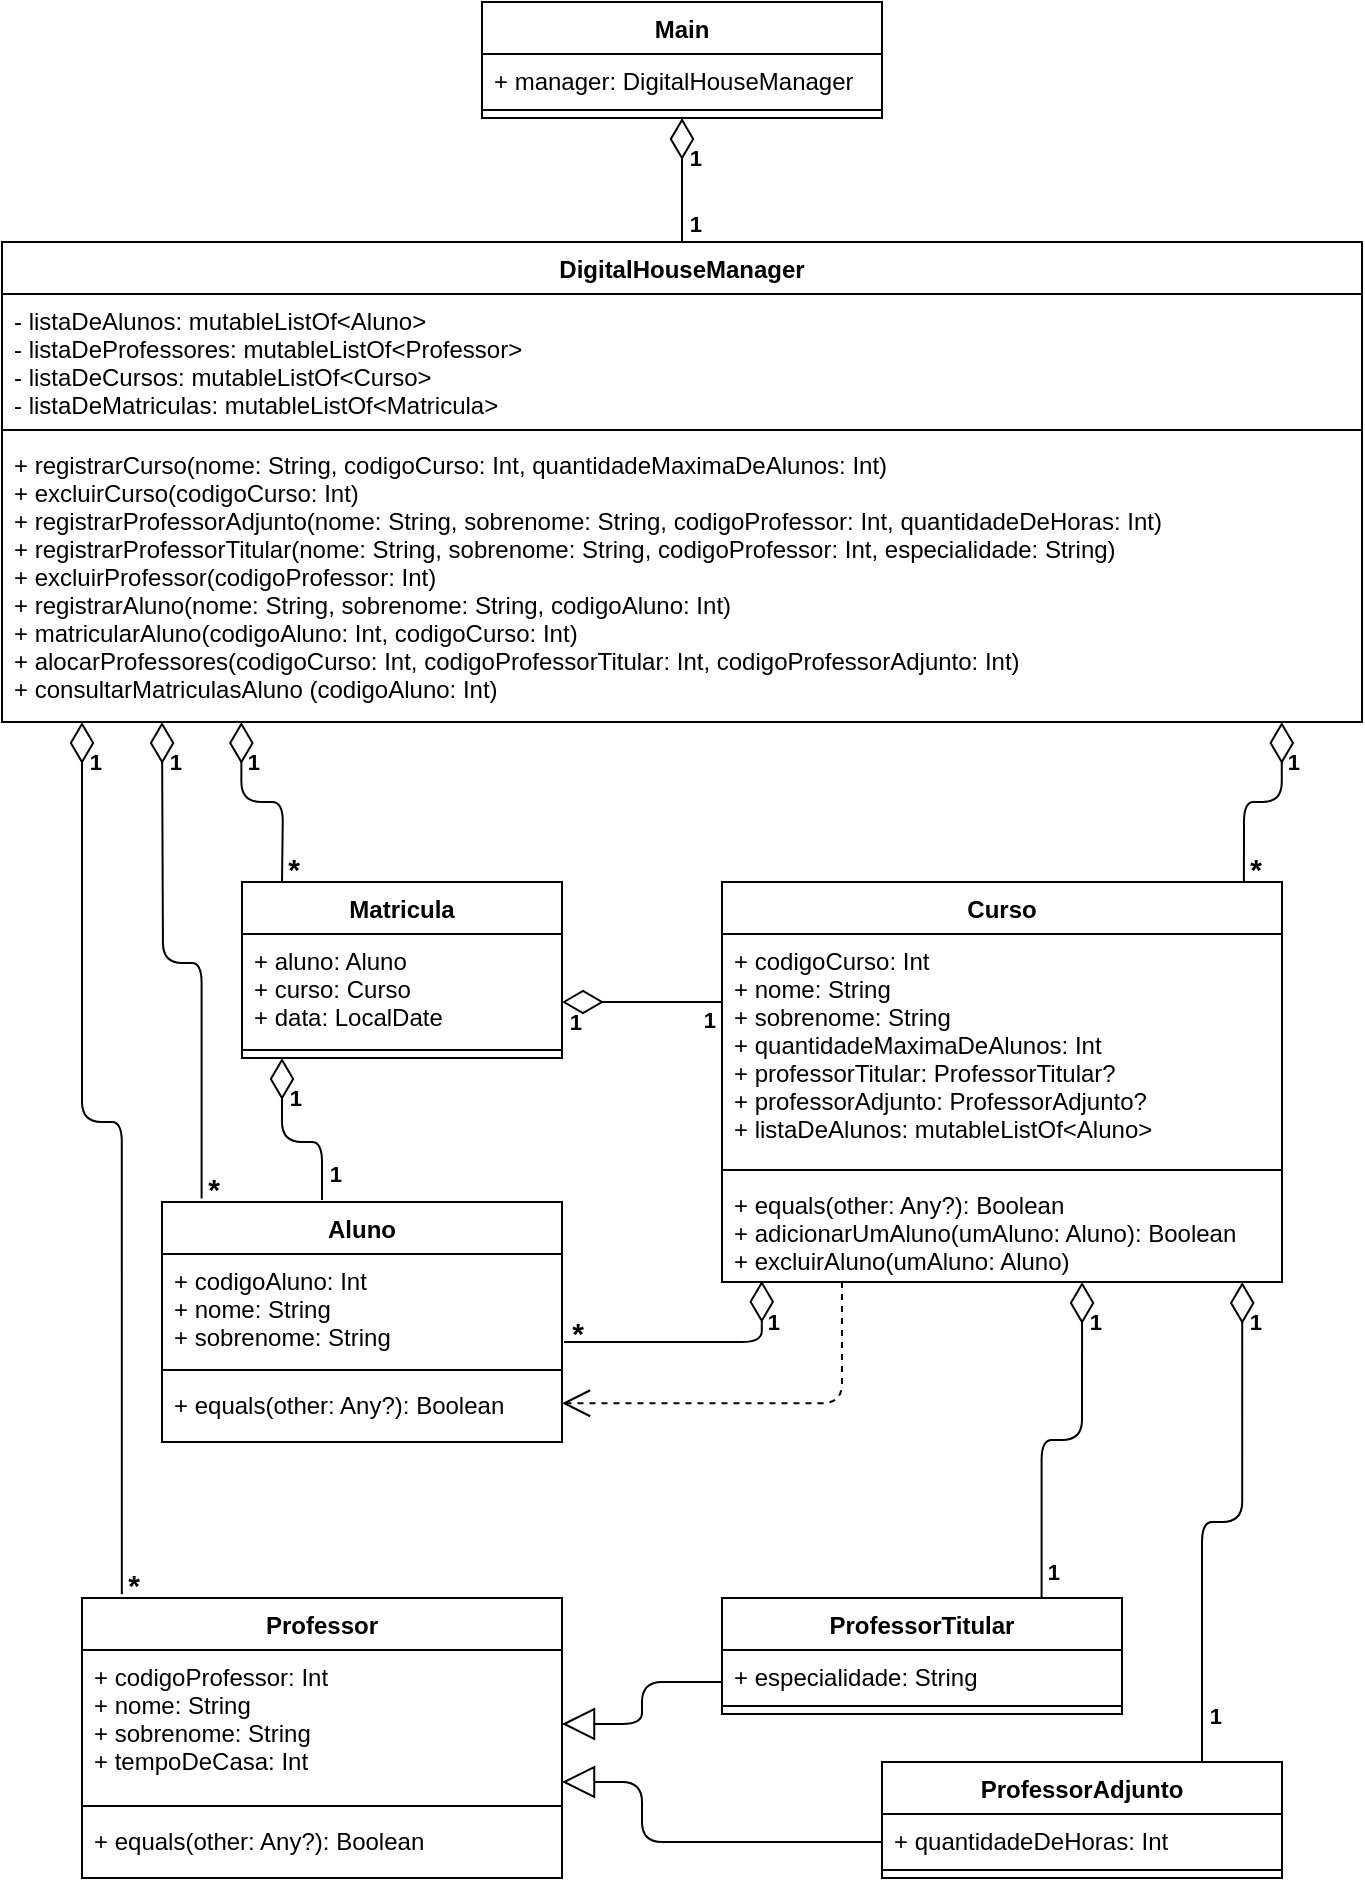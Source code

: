 <mxfile version="13.7.6" type="device"><diagram id="QE2A5II-5FjAVAQS9GFk" name="Page-1"><mxGraphModel dx="981" dy="526" grid="1" gridSize="10" guides="1" tooltips="1" connect="1" arrows="1" fold="1" page="1" pageScale="1" pageWidth="827" pageHeight="1169" math="0" shadow="0"><root><mxCell id="0"/><mxCell id="1" parent="0"/><mxCell id="Hq9PFQsEVFHXF7t-UPyD-38" value="" style="endArrow=none;html=1;endSize=12;startArrow=diamondThin;startSize=18;startFill=0;edgeStyle=orthogonalEdgeStyle;entryX=0.083;entryY=-0.013;entryDx=0;entryDy=0;labelPosition=left;verticalLabelPosition=middle;align=center;verticalAlign=middle;endFill=0;entryPerimeter=0;" edge="1" parent="1" target="Hq9PFQsEVFHXF7t-UPyD-9"><mxGeometry relative="1" as="geometry"><mxPoint x="120" y="440" as="sourcePoint"/><mxPoint x="580" y="620" as="targetPoint"/><Array as="points"><mxPoint x="120" y="640"/><mxPoint x="140" y="640"/></Array></mxGeometry></mxCell><mxCell id="Hq9PFQsEVFHXF7t-UPyD-39" value="1" style="edgeLabel;resizable=0;html=1;align=right;verticalAlign=middle;labelPosition=left;verticalLabelPosition=middle;fontStyle=1;labelBackgroundColor=none;" connectable="0" vertex="1" parent="Hq9PFQsEVFHXF7t-UPyD-38"><mxGeometry x="-1" relative="1" as="geometry"><mxPoint x="10" y="20" as="offset"/></mxGeometry></mxCell><mxCell id="Hq9PFQsEVFHXF7t-UPyD-40" value="*" style="edgeLabel;resizable=0;html=1;align=right;verticalAlign=top;fontStyle=1;fontSize=15;labelBackgroundColor=none;" connectable="0" vertex="1" parent="Hq9PFQsEVFHXF7t-UPyD-38"><mxGeometry x="1" relative="1" as="geometry"><mxPoint x="10" y="-19.93" as="offset"/></mxGeometry></mxCell><mxCell id="Hq9PFQsEVFHXF7t-UPyD-41" value="" style="endArrow=none;html=1;endSize=12;startArrow=diamondThin;startSize=18;startFill=0;edgeStyle=orthogonalEdgeStyle;labelPosition=left;verticalLabelPosition=middle;align=center;verticalAlign=middle;endFill=0;entryX=0.099;entryY=-0.015;entryDx=0;entryDy=0;entryPerimeter=0;" edge="1" parent="1" target="Hq9PFQsEVFHXF7t-UPyD-5"><mxGeometry relative="1" as="geometry"><mxPoint x="160" y="440" as="sourcePoint"/><mxPoint x="180" y="660" as="targetPoint"/></mxGeometry></mxCell><mxCell id="Hq9PFQsEVFHXF7t-UPyD-42" value="1" style="edgeLabel;resizable=0;html=1;align=right;verticalAlign=middle;labelPosition=left;verticalLabelPosition=middle;fontStyle=1;labelBackgroundColor=none;" connectable="0" vertex="1" parent="Hq9PFQsEVFHXF7t-UPyD-41"><mxGeometry x="-1" relative="1" as="geometry"><mxPoint x="10" y="20" as="offset"/></mxGeometry></mxCell><mxCell id="Hq9PFQsEVFHXF7t-UPyD-43" value="*" style="edgeLabel;resizable=0;html=1;align=right;verticalAlign=top;fontStyle=1;fontSize=15;labelBackgroundColor=none;" connectable="0" vertex="1" parent="Hq9PFQsEVFHXF7t-UPyD-41"><mxGeometry x="1" relative="1" as="geometry"><mxPoint x="10" y="-19.93" as="offset"/></mxGeometry></mxCell><mxCell id="Hq9PFQsEVFHXF7t-UPyD-44" value="" style="endArrow=none;html=1;endSize=12;startArrow=diamondThin;startSize=18;startFill=0;edgeStyle=orthogonalEdgeStyle;labelPosition=left;verticalLabelPosition=middle;align=center;verticalAlign=middle;endFill=0;exitX=0.176;exitY=1;exitDx=0;exitDy=0;exitPerimeter=0;" edge="1" parent="1" source="Hq9PFQsEVFHXF7t-UPyD-28"><mxGeometry relative="1" as="geometry"><mxPoint x="200" y="460" as="sourcePoint"/><mxPoint x="220" y="520" as="targetPoint"/></mxGeometry></mxCell><mxCell id="Hq9PFQsEVFHXF7t-UPyD-45" value="1" style="edgeLabel;resizable=0;html=1;align=right;verticalAlign=middle;labelPosition=left;verticalLabelPosition=middle;fontStyle=1;labelBackgroundColor=none;" connectable="0" vertex="1" parent="Hq9PFQsEVFHXF7t-UPyD-44"><mxGeometry x="-1" relative="1" as="geometry"><mxPoint x="10" y="20" as="offset"/></mxGeometry></mxCell><mxCell id="Hq9PFQsEVFHXF7t-UPyD-46" value="*" style="edgeLabel;resizable=0;html=1;align=right;verticalAlign=top;fontStyle=1;fontSize=15;labelBackgroundColor=none;" connectable="0" vertex="1" parent="Hq9PFQsEVFHXF7t-UPyD-44"><mxGeometry x="1" relative="1" as="geometry"><mxPoint x="10" y="-21.93" as="offset"/></mxGeometry></mxCell><mxCell id="Hq9PFQsEVFHXF7t-UPyD-50" value="" style="endArrow=none;html=1;endSize=12;startArrow=diamondThin;startSize=18;startFill=0;edgeStyle=orthogonalEdgeStyle;entryX=0.932;entryY=0;entryDx=0;entryDy=0;labelPosition=left;verticalLabelPosition=middle;align=center;verticalAlign=middle;endFill=0;entryPerimeter=0;exitX=0.941;exitY=1;exitDx=0;exitDy=0;exitPerimeter=0;" edge="1" parent="1" source="Hq9PFQsEVFHXF7t-UPyD-28" target="Hq9PFQsEVFHXF7t-UPyD-1"><mxGeometry relative="1" as="geometry"><mxPoint x="680.08" y="460" as="sourcePoint"/><mxPoint x="720" y="906.18" as="targetPoint"/></mxGeometry></mxCell><mxCell id="Hq9PFQsEVFHXF7t-UPyD-51" value="1" style="edgeLabel;resizable=0;html=1;align=right;verticalAlign=middle;labelPosition=left;verticalLabelPosition=middle;fontStyle=1;labelBackgroundColor=none;" connectable="0" vertex="1" parent="Hq9PFQsEVFHXF7t-UPyD-50"><mxGeometry x="-1" relative="1" as="geometry"><mxPoint x="10" y="20" as="offset"/></mxGeometry></mxCell><mxCell id="Hq9PFQsEVFHXF7t-UPyD-52" value="*" style="edgeLabel;resizable=0;html=1;align=right;verticalAlign=top;fontStyle=1;fontSize=15;labelBackgroundColor=none;" connectable="0" vertex="1" parent="Hq9PFQsEVFHXF7t-UPyD-50"><mxGeometry x="1" relative="1" as="geometry"><mxPoint x="10" y="-21.93" as="offset"/></mxGeometry></mxCell><mxCell id="Hq9PFQsEVFHXF7t-UPyD-56" style="edgeStyle=orthogonalEdgeStyle;orthogonalLoop=1;jettySize=auto;html=1;entryX=1;entryY=0.5;entryDx=0;entryDy=0;startArrow=none;startFill=0;startSize=20;sourcePerimeterSpacing=0;endArrow=block;endFill=0;endSize=14;fontSize=20;align=center;rounded=1;" edge="1" parent="1" source="Hq9PFQsEVFHXF7t-UPyD-19" target="Hq9PFQsEVFHXF7t-UPyD-10"><mxGeometry relative="1" as="geometry"><Array as="points"><mxPoint x="400" y="920"/><mxPoint x="400" y="941"/></Array></mxGeometry></mxCell><mxCell id="Hq9PFQsEVFHXF7t-UPyD-57" style="edgeStyle=orthogonalEdgeStyle;orthogonalLoop=1;jettySize=auto;html=1;startArrow=none;startFill=0;startSize=20;sourcePerimeterSpacing=0;endArrow=block;endFill=0;endSize=14;fontSize=20;align=center;rounded=1;" edge="1" parent="1"><mxGeometry relative="1" as="geometry"><mxPoint x="520" y="1000" as="sourcePoint"/><mxPoint x="360" y="970" as="targetPoint"/><Array as="points"><mxPoint x="400" y="1000"/><mxPoint x="400" y="970"/></Array></mxGeometry></mxCell><mxCell id="Hq9PFQsEVFHXF7t-UPyD-58" value="" style="endArrow=none;html=1;endSize=12;startArrow=diamondThin;startSize=18;startFill=0;edgeStyle=orthogonalEdgeStyle;entryX=0.8;entryY=0;entryDx=0;entryDy=0;labelPosition=left;verticalLabelPosition=middle;align=center;verticalAlign=middle;endFill=0;entryPerimeter=0;exitX=0.929;exitY=1;exitDx=0;exitDy=0;exitPerimeter=0;" edge="1" parent="1" source="Hq9PFQsEVFHXF7t-UPyD-4" target="Hq9PFQsEVFHXF7t-UPyD-13"><mxGeometry relative="1" as="geometry"><mxPoint x="680" y="720" as="sourcePoint"/><mxPoint x="710.96" y="850.0" as="targetPoint"/><Array as="points"><mxPoint x="700" y="840"/><mxPoint x="680" y="840"/></Array></mxGeometry></mxCell><mxCell id="Hq9PFQsEVFHXF7t-UPyD-59" value="1" style="edgeLabel;resizable=0;html=1;align=right;verticalAlign=middle;labelPosition=left;verticalLabelPosition=middle;fontStyle=1;labelBackgroundColor=none;" connectable="0" vertex="1" parent="Hq9PFQsEVFHXF7t-UPyD-58"><mxGeometry x="-1" relative="1" as="geometry"><mxPoint x="10" y="20" as="offset"/></mxGeometry></mxCell><mxCell id="Hq9PFQsEVFHXF7t-UPyD-60" value="&lt;font style=&quot;font-size: 11px&quot;&gt;1&lt;/font&gt;" style="edgeLabel;resizable=0;html=1;align=right;verticalAlign=top;fontStyle=1;fontSize=13;" connectable="0" vertex="1" parent="Hq9PFQsEVFHXF7t-UPyD-58"><mxGeometry x="1" relative="1" as="geometry"><mxPoint x="10" y="-37.93" as="offset"/></mxGeometry></mxCell><mxCell id="Hq9PFQsEVFHXF7t-UPyD-61" value="" style="endArrow=none;html=1;endSize=12;startArrow=diamondThin;startSize=18;startFill=0;edgeStyle=orthogonalEdgeStyle;labelPosition=left;verticalLabelPosition=middle;align=center;verticalAlign=middle;endFill=0;entryX=0.799;entryY=0.004;entryDx=0;entryDy=0;entryPerimeter=0;exitX=0.643;exitY=1;exitDx=0;exitDy=0;exitPerimeter=0;" edge="1" parent="1" source="Hq9PFQsEVFHXF7t-UPyD-4" target="Hq9PFQsEVFHXF7t-UPyD-18"><mxGeometry relative="1" as="geometry"><mxPoint x="620" y="730" as="sourcePoint"/><mxPoint x="600" y="870" as="targetPoint"/><Array as="points"/></mxGeometry></mxCell><mxCell id="Hq9PFQsEVFHXF7t-UPyD-62" value="1" style="edgeLabel;resizable=0;html=1;align=right;verticalAlign=middle;labelPosition=left;verticalLabelPosition=middle;fontStyle=1;labelBackgroundColor=none;" connectable="0" vertex="1" parent="Hq9PFQsEVFHXF7t-UPyD-61"><mxGeometry x="-1" relative="1" as="geometry"><mxPoint x="10" y="20" as="offset"/></mxGeometry></mxCell><mxCell id="Hq9PFQsEVFHXF7t-UPyD-63" value="&lt;font style=&quot;font-size: 11px&quot;&gt;1&lt;/font&gt;" style="edgeLabel;resizable=0;html=1;align=right;verticalAlign=top;fontStyle=1;fontSize=13;" connectable="0" vertex="1" parent="Hq9PFQsEVFHXF7t-UPyD-61"><mxGeometry x="1" relative="1" as="geometry"><mxPoint x="10" y="-27.93" as="offset"/></mxGeometry></mxCell><mxCell id="Hq9PFQsEVFHXF7t-UPyD-64" value="" style="endArrow=none;html=1;endSize=12;startArrow=diamondThin;startSize=18;startFill=0;edgeStyle=orthogonalEdgeStyle;labelPosition=left;verticalLabelPosition=middle;align=center;verticalAlign=middle;endFill=0;exitX=0.133;exitY=1;exitDx=0;exitDy=0;exitPerimeter=0;" edge="1" parent="1"><mxGeometry relative="1" as="geometry"><mxPoint x="220.0" y="608" as="sourcePoint"/><mxPoint x="240" y="679" as="targetPoint"/><Array as="points"><mxPoint x="220" y="650"/><mxPoint x="240" y="650"/><mxPoint x="240" y="679"/></Array></mxGeometry></mxCell><mxCell id="Hq9PFQsEVFHXF7t-UPyD-65" value="1" style="edgeLabel;resizable=0;html=1;align=right;verticalAlign=middle;labelPosition=left;verticalLabelPosition=middle;fontStyle=1;labelBackgroundColor=none;" connectable="0" vertex="1" parent="Hq9PFQsEVFHXF7t-UPyD-64"><mxGeometry x="-1" relative="1" as="geometry"><mxPoint x="10" y="20" as="offset"/></mxGeometry></mxCell><mxCell id="Hq9PFQsEVFHXF7t-UPyD-66" value="&lt;font style=&quot;font-size: 11px&quot;&gt;1&lt;/font&gt;" style="edgeLabel;resizable=0;html=1;align=right;verticalAlign=top;fontStyle=1;fontSize=13;" connectable="0" vertex="1" parent="Hq9PFQsEVFHXF7t-UPyD-64"><mxGeometry x="1" relative="1" as="geometry"><mxPoint x="10" y="-27.93" as="offset"/></mxGeometry></mxCell><mxCell id="Hq9PFQsEVFHXF7t-UPyD-67" value="" style="endArrow=none;html=1;endSize=12;startArrow=diamondThin;startSize=18;startFill=0;edgeStyle=orthogonalEdgeStyle;labelPosition=left;verticalLabelPosition=middle;align=center;verticalAlign=middle;endFill=0;exitX=0.071;exitY=0.988;exitDx=0;exitDy=0;exitPerimeter=0;" edge="1" parent="1" source="Hq9PFQsEVFHXF7t-UPyD-4"><mxGeometry relative="1" as="geometry"><mxPoint x="499.83" y="750" as="sourcePoint"/><mxPoint x="361" y="750" as="targetPoint"/><Array as="points"><mxPoint x="460" y="750"/></Array></mxGeometry></mxCell><mxCell id="Hq9PFQsEVFHXF7t-UPyD-68" value="1" style="edgeLabel;resizable=0;html=1;align=right;verticalAlign=middle;labelPosition=left;verticalLabelPosition=middle;fontStyle=1;labelBackgroundColor=none;" connectable="0" vertex="1" parent="Hq9PFQsEVFHXF7t-UPyD-67"><mxGeometry x="-1" relative="1" as="geometry"><mxPoint x="10" y="20" as="offset"/></mxGeometry></mxCell><mxCell id="Hq9PFQsEVFHXF7t-UPyD-69" value="*" style="edgeLabel;resizable=0;html=1;align=right;verticalAlign=top;fontStyle=1;fontSize=15;labelBackgroundColor=none;" connectable="0" vertex="1" parent="Hq9PFQsEVFHXF7t-UPyD-67"><mxGeometry x="1" relative="1" as="geometry"><mxPoint x="10" y="-19.93" as="offset"/></mxGeometry></mxCell><mxCell id="Hq9PFQsEVFHXF7t-UPyD-70" value="" style="endArrow=open;html=1;endSize=12;startArrow=none;startSize=14;startFill=0;edgeStyle=orthogonalEdgeStyle;labelPosition=left;verticalLabelPosition=middle;align=center;verticalAlign=middle;endFill=0;dashed=1;" edge="1" parent="1"><mxGeometry relative="1" as="geometry"><mxPoint x="500" y="720" as="sourcePoint"/><mxPoint x="360" y="780.62" as="targetPoint"/><Array as="points"><mxPoint x="500" y="781"/></Array></mxGeometry></mxCell><mxCell id="Hq9PFQsEVFHXF7t-UPyD-73" value="Main" style="swimlane;fontStyle=1;align=center;verticalAlign=top;childLayout=stackLayout;horizontal=1;startSize=26;horizontalStack=0;resizeParent=1;resizeParentMax=0;resizeLast=0;collapsible=1;marginBottom=0;" vertex="1" parent="1"><mxGeometry x="320" y="80" width="200" height="58" as="geometry"/></mxCell><mxCell id="Hq9PFQsEVFHXF7t-UPyD-74" value="+ manager: DigitalHouseManager" style="text;strokeColor=none;fillColor=none;align=left;verticalAlign=top;spacingLeft=4;spacingRight=4;overflow=hidden;rotatable=0;points=[[0,0.5],[1,0.5]];portConstraint=eastwest;" vertex="1" parent="Hq9PFQsEVFHXF7t-UPyD-73"><mxGeometry y="26" width="200" height="24" as="geometry"/></mxCell><mxCell id="Hq9PFQsEVFHXF7t-UPyD-75" value="" style="line;strokeWidth=1;fillColor=none;align=left;verticalAlign=middle;spacingTop=-1;spacingLeft=3;spacingRight=3;rotatable=0;labelPosition=right;points=[];portConstraint=eastwest;" vertex="1" parent="Hq9PFQsEVFHXF7t-UPyD-73"><mxGeometry y="50" width="200" height="8" as="geometry"/></mxCell><mxCell id="Hq9PFQsEVFHXF7t-UPyD-21" value="Matricula" style="swimlane;fontStyle=1;align=center;verticalAlign=top;childLayout=stackLayout;horizontal=1;startSize=26;horizontalStack=0;resizeParent=1;resizeParentMax=0;resizeLast=0;collapsible=1;marginBottom=0;" vertex="1" parent="1"><mxGeometry x="200" y="520" width="160" height="88" as="geometry"/></mxCell><mxCell id="Hq9PFQsEVFHXF7t-UPyD-22" value="+ aluno: Aluno&#xA;+ curso: Curso&#xA;+ data: LocalDate&#xA;" style="text;strokeColor=none;fillColor=none;align=left;verticalAlign=top;spacingLeft=4;spacingRight=4;overflow=hidden;rotatable=0;points=[[0,0.5],[1,0.5]];portConstraint=eastwest;" vertex="1" parent="Hq9PFQsEVFHXF7t-UPyD-21"><mxGeometry y="26" width="160" height="54" as="geometry"/></mxCell><mxCell id="Hq9PFQsEVFHXF7t-UPyD-23" value="" style="line;strokeWidth=1;fillColor=none;align=left;verticalAlign=middle;spacingTop=-1;spacingLeft=3;spacingRight=3;rotatable=0;labelPosition=right;points=[];portConstraint=eastwest;" vertex="1" parent="Hq9PFQsEVFHXF7t-UPyD-21"><mxGeometry y="80" width="160" height="8" as="geometry"/></mxCell><mxCell id="Hq9PFQsEVFHXF7t-UPyD-25" value="DigitalHouseManager" style="swimlane;fontStyle=1;align=center;verticalAlign=top;childLayout=stackLayout;horizontal=1;startSize=26;horizontalStack=0;resizeParent=1;resizeParentMax=0;resizeLast=0;collapsible=1;marginBottom=0;" vertex="1" parent="1"><mxGeometry x="80" y="200" width="680" height="240" as="geometry"/></mxCell><mxCell id="Hq9PFQsEVFHXF7t-UPyD-26" value="- listaDeAlunos: mutableListOf&lt;Aluno&gt;&#xA;- listaDeProfessores: mutableListOf&lt;Professor&gt;&#xA;- listaDeCursos: mutableListOf&lt;Curso&gt;&#xA;- listaDeMatriculas: mutableListOf&lt;Matricula&gt;&#xA;" style="text;strokeColor=none;fillColor=none;align=left;verticalAlign=top;spacingLeft=4;spacingRight=4;overflow=hidden;rotatable=0;points=[[0,0.5],[1,0.5]];portConstraint=eastwest;" vertex="1" parent="Hq9PFQsEVFHXF7t-UPyD-25"><mxGeometry y="26" width="680" height="64" as="geometry"/></mxCell><mxCell id="Hq9PFQsEVFHXF7t-UPyD-27" value="" style="line;strokeWidth=1;fillColor=none;align=left;verticalAlign=middle;spacingTop=-1;spacingLeft=3;spacingRight=3;rotatable=0;labelPosition=right;points=[];portConstraint=eastwest;" vertex="1" parent="Hq9PFQsEVFHXF7t-UPyD-25"><mxGeometry y="90" width="680" height="8" as="geometry"/></mxCell><mxCell id="Hq9PFQsEVFHXF7t-UPyD-28" value="+ registrarCurso(nome: String, codigoCurso: Int, quantidadeMaximaDeAlunos: Int)&#xA;+ excluirCurso(codigoCurso: Int)&#xA;+ registrarProfessorAdjunto(nome: String, sobrenome: String, codigoProfessor: Int, quantidadeDeHoras: Int)&#xA;+ registrarProfessorTitular(nome: String, sobrenome: String, codigoProfessor: Int, especialidade: String)&#xA;+ excluirProfessor(codigoProfessor: Int)&#xA;+ registrarAluno(nome: String, sobrenome: String, codigoAluno: Int)&#xA;+ matricularAluno(codigoAluno: Int, codigoCurso: Int)&#xA;+ alocarProfessores(codigoCurso: Int, codigoProfessorTitular: Int, codigoProfessorAdjunto: Int)&#xA;+ consultarMatriculasAluno (codigoAluno: Int)&#xA;" style="text;strokeColor=none;fillColor=none;align=left;verticalAlign=top;spacingLeft=4;spacingRight=4;overflow=hidden;rotatable=0;points=[[0,0.5],[1,0.5]];portConstraint=eastwest;" vertex="1" parent="Hq9PFQsEVFHXF7t-UPyD-25"><mxGeometry y="98" width="680" height="142" as="geometry"/></mxCell><mxCell id="Hq9PFQsEVFHXF7t-UPyD-13" value="ProfessorAdjunto" style="swimlane;fontStyle=1;align=center;verticalAlign=top;childLayout=stackLayout;horizontal=1;startSize=26;horizontalStack=0;resizeParent=1;resizeParentMax=0;resizeLast=0;collapsible=1;marginBottom=0;" vertex="1" parent="1"><mxGeometry x="520" y="960" width="200" height="58" as="geometry"/></mxCell><mxCell id="Hq9PFQsEVFHXF7t-UPyD-14" value="+ quantidadeDeHoras: Int" style="text;strokeColor=none;fillColor=none;align=left;verticalAlign=top;spacingLeft=4;spacingRight=4;overflow=hidden;rotatable=0;points=[[0,0.5],[1,0.5]];portConstraint=eastwest;" vertex="1" parent="Hq9PFQsEVFHXF7t-UPyD-13"><mxGeometry y="26" width="200" height="24" as="geometry"/></mxCell><mxCell id="Hq9PFQsEVFHXF7t-UPyD-15" value="" style="line;strokeWidth=1;fillColor=none;align=left;verticalAlign=middle;spacingTop=-1;spacingLeft=3;spacingRight=3;rotatable=0;labelPosition=right;points=[];portConstraint=eastwest;" vertex="1" parent="Hq9PFQsEVFHXF7t-UPyD-13"><mxGeometry y="50" width="200" height="8" as="geometry"/></mxCell><mxCell id="Hq9PFQsEVFHXF7t-UPyD-18" value="ProfessorTitular" style="swimlane;fontStyle=1;align=center;verticalAlign=top;childLayout=stackLayout;horizontal=1;startSize=26;horizontalStack=0;resizeParent=1;resizeParentMax=0;resizeLast=0;collapsible=1;marginBottom=0;" vertex="1" parent="1"><mxGeometry x="440" y="878" width="200" height="58" as="geometry"/></mxCell><mxCell id="Hq9PFQsEVFHXF7t-UPyD-19" value="+ especialidade: String" style="text;strokeColor=none;fillColor=none;align=left;verticalAlign=top;spacingLeft=4;spacingRight=4;overflow=hidden;rotatable=0;points=[[0,0.5],[1,0.5]];portConstraint=eastwest;" vertex="1" parent="Hq9PFQsEVFHXF7t-UPyD-18"><mxGeometry y="26" width="200" height="24" as="geometry"/></mxCell><mxCell id="Hq9PFQsEVFHXF7t-UPyD-20" value="" style="line;strokeWidth=1;fillColor=none;align=left;verticalAlign=middle;spacingTop=-1;spacingLeft=3;spacingRight=3;rotatable=0;labelPosition=right;points=[];portConstraint=eastwest;" vertex="1" parent="Hq9PFQsEVFHXF7t-UPyD-18"><mxGeometry y="50" width="200" height="8" as="geometry"/></mxCell><mxCell id="Hq9PFQsEVFHXF7t-UPyD-1" value="Curso" style="swimlane;fontStyle=1;align=center;verticalAlign=top;childLayout=stackLayout;horizontal=1;startSize=26;horizontalStack=0;resizeParent=1;resizeParentMax=0;resizeLast=0;collapsible=1;marginBottom=0;" vertex="1" parent="1"><mxGeometry x="440" y="520" width="280" height="200" as="geometry"/></mxCell><mxCell id="Hq9PFQsEVFHXF7t-UPyD-2" value="+ codigoCurso: Int&#xA;+ nome: String&#xA;+ sobrenome: String&#xA;+ quantidadeMaximaDeAlunos: Int&#xA;+ professorTitular: ProfessorTitular?&#xA;+ professorAdjunto: ProfessorAdjunto?&#xA;+ listaDeAlunos: mutableListOf&lt;Aluno&gt;&#xA;" style="text;strokeColor=none;fillColor=none;align=left;verticalAlign=top;spacingLeft=4;spacingRight=4;overflow=hidden;rotatable=0;points=[[0,0.5],[1,0.5]];portConstraint=eastwest;" vertex="1" parent="Hq9PFQsEVFHXF7t-UPyD-1"><mxGeometry y="26" width="280" height="114" as="geometry"/></mxCell><mxCell id="Hq9PFQsEVFHXF7t-UPyD-3" value="" style="line;strokeWidth=1;fillColor=none;align=left;verticalAlign=middle;spacingTop=-1;spacingLeft=3;spacingRight=3;rotatable=0;labelPosition=right;points=[];portConstraint=eastwest;" vertex="1" parent="Hq9PFQsEVFHXF7t-UPyD-1"><mxGeometry y="140" width="280" height="8" as="geometry"/></mxCell><mxCell id="Hq9PFQsEVFHXF7t-UPyD-4" value="+ equals(other: Any?): Boolean&#xA;+ adicionarUmAluno(umAluno: Aluno): Boolean&#xA;+ excluirAluno(umAluno: Aluno)&#xA;" style="text;strokeColor=none;fillColor=none;align=left;verticalAlign=top;spacingLeft=4;spacingRight=4;overflow=hidden;rotatable=0;points=[[0,0.5],[1,0.5]];portConstraint=eastwest;" vertex="1" parent="Hq9PFQsEVFHXF7t-UPyD-1"><mxGeometry y="148" width="280" height="52" as="geometry"/></mxCell><mxCell id="Hq9PFQsEVFHXF7t-UPyD-9" value="Professor" style="swimlane;fontStyle=1;align=center;verticalAlign=top;childLayout=stackLayout;horizontal=1;startSize=26;horizontalStack=0;resizeParent=1;resizeParentMax=0;resizeLast=0;collapsible=1;marginBottom=0;" vertex="1" parent="1"><mxGeometry x="120" y="878" width="240" height="140" as="geometry"/></mxCell><mxCell id="Hq9PFQsEVFHXF7t-UPyD-10" value="+ codigoProfessor: Int&#xA;+ nome: String&#xA;+ sobrenome: String&#xA;+ tempoDeCasa: Int&#xA;" style="text;strokeColor=none;fillColor=none;align=left;verticalAlign=top;spacingLeft=4;spacingRight=4;overflow=hidden;rotatable=0;points=[[0,0.5],[1,0.5]];portConstraint=eastwest;" vertex="1" parent="Hq9PFQsEVFHXF7t-UPyD-9"><mxGeometry y="26" width="240" height="74" as="geometry"/></mxCell><mxCell id="Hq9PFQsEVFHXF7t-UPyD-11" value="" style="line;strokeWidth=1;fillColor=none;align=left;verticalAlign=middle;spacingTop=-1;spacingLeft=3;spacingRight=3;rotatable=0;labelPosition=right;points=[];portConstraint=eastwest;" vertex="1" parent="Hq9PFQsEVFHXF7t-UPyD-9"><mxGeometry y="100" width="240" height="8" as="geometry"/></mxCell><mxCell id="Hq9PFQsEVFHXF7t-UPyD-12" value="+ equals(other: Any?): Boolean" style="text;strokeColor=none;fillColor=none;align=left;verticalAlign=top;spacingLeft=4;spacingRight=4;overflow=hidden;rotatable=0;points=[[0,0.5],[1,0.5]];portConstraint=eastwest;" vertex="1" parent="Hq9PFQsEVFHXF7t-UPyD-9"><mxGeometry y="108" width="240" height="32" as="geometry"/></mxCell><mxCell id="Hq9PFQsEVFHXF7t-UPyD-5" value="Aluno" style="swimlane;fontStyle=1;align=center;verticalAlign=top;childLayout=stackLayout;horizontal=1;startSize=26;horizontalStack=0;resizeParent=1;resizeParentMax=0;resizeLast=0;collapsible=1;marginBottom=0;" vertex="1" parent="1"><mxGeometry x="160" y="680" width="200" height="120" as="geometry"/></mxCell><mxCell id="Hq9PFQsEVFHXF7t-UPyD-6" value="+ codigoAluno: Int&#xA;+ nome: String&#xA;+ sobrenome: String" style="text;strokeColor=none;fillColor=none;align=left;verticalAlign=top;spacingLeft=4;spacingRight=4;overflow=hidden;rotatable=0;points=[[0,0.5],[1,0.5]];portConstraint=eastwest;" vertex="1" parent="Hq9PFQsEVFHXF7t-UPyD-5"><mxGeometry y="26" width="200" height="54" as="geometry"/></mxCell><mxCell id="Hq9PFQsEVFHXF7t-UPyD-7" value="" style="line;strokeWidth=1;fillColor=none;align=left;verticalAlign=middle;spacingTop=-1;spacingLeft=3;spacingRight=3;rotatable=0;labelPosition=right;points=[];portConstraint=eastwest;" vertex="1" parent="Hq9PFQsEVFHXF7t-UPyD-5"><mxGeometry y="80" width="200" height="8" as="geometry"/></mxCell><mxCell id="Hq9PFQsEVFHXF7t-UPyD-8" value="+ equals(other: Any?): Boolean" style="text;strokeColor=none;fillColor=none;align=left;verticalAlign=top;spacingLeft=4;spacingRight=4;overflow=hidden;rotatable=0;points=[[0,0.5],[1,0.5]];portConstraint=eastwest;" vertex="1" parent="Hq9PFQsEVFHXF7t-UPyD-5"><mxGeometry y="88" width="200" height="32" as="geometry"/></mxCell><mxCell id="Hq9PFQsEVFHXF7t-UPyD-77" value="" style="endArrow=none;html=1;endSize=12;startArrow=diamondThin;startSize=18;startFill=0;edgeStyle=orthogonalEdgeStyle;labelPosition=left;verticalLabelPosition=middle;align=center;verticalAlign=middle;endFill=0;rounded=0;" edge="1" parent="1" source="Hq9PFQsEVFHXF7t-UPyD-22" target="Hq9PFQsEVFHXF7t-UPyD-2"><mxGeometry relative="1" as="geometry"><mxPoint x="370" y="580" as="sourcePoint"/><mxPoint x="410" y="610" as="targetPoint"/><Array as="points"><mxPoint x="420" y="580"/><mxPoint x="420" y="580"/></Array></mxGeometry></mxCell><mxCell id="Hq9PFQsEVFHXF7t-UPyD-78" value="1" style="edgeLabel;resizable=0;html=1;align=right;verticalAlign=middle;labelPosition=left;verticalLabelPosition=middle;fontStyle=1;labelBackgroundColor=none;fontSize=11;" connectable="0" vertex="1" parent="Hq9PFQsEVFHXF7t-UPyD-77"><mxGeometry x="-1" relative="1" as="geometry"><mxPoint x="10" y="10" as="offset"/></mxGeometry></mxCell><mxCell id="Hq9PFQsEVFHXF7t-UPyD-80" value="&lt;font style=&quot;font-size: 11px;&quot;&gt;1&lt;/font&gt;" style="edgeLabel;resizable=0;html=1;align=right;verticalAlign=top;fontStyle=1;fontSize=11;labelBackgroundColor=none;" connectable="0" vertex="1" parent="1"><mxGeometry x="437" y="576.0" as="geometry"/></mxCell><mxCell id="Hq9PFQsEVFHXF7t-UPyD-81" value="" style="endArrow=none;html=1;endSize=12;startArrow=diamondThin;startSize=18;startFill=0;edgeStyle=orthogonalEdgeStyle;labelPosition=left;verticalLabelPosition=middle;align=center;verticalAlign=middle;endFill=0;rounded=0;entryX=0.5;entryY=0;entryDx=0;entryDy=0;exitX=0.5;exitY=1;exitDx=0;exitDy=0;" edge="1" parent="1" source="Hq9PFQsEVFHXF7t-UPyD-73" target="Hq9PFQsEVFHXF7t-UPyD-25"><mxGeometry relative="1" as="geometry"><mxPoint x="420" y="140" as="sourcePoint"/><mxPoint x="420" y="190" as="targetPoint"/><Array as="points"/></mxGeometry></mxCell><mxCell id="Hq9PFQsEVFHXF7t-UPyD-82" value="1" style="edgeLabel;resizable=0;html=1;align=right;verticalAlign=middle;labelPosition=left;verticalLabelPosition=middle;fontStyle=1;labelBackgroundColor=none;" connectable="0" vertex="1" parent="Hq9PFQsEVFHXF7t-UPyD-81"><mxGeometry x="-1" relative="1" as="geometry"><mxPoint x="10" y="20" as="offset"/></mxGeometry></mxCell><mxCell id="Hq9PFQsEVFHXF7t-UPyD-83" value="&lt;font style=&quot;font-size: 11px&quot;&gt;1&lt;/font&gt;" style="edgeLabel;resizable=0;html=1;align=right;verticalAlign=top;fontStyle=1;fontSize=15;labelBackgroundColor=none;" connectable="0" vertex="1" parent="Hq9PFQsEVFHXF7t-UPyD-81"><mxGeometry x="1" relative="1" as="geometry"><mxPoint x="10" y="-25.93" as="offset"/></mxGeometry></mxCell></root></mxGraphModel></diagram></mxfile>